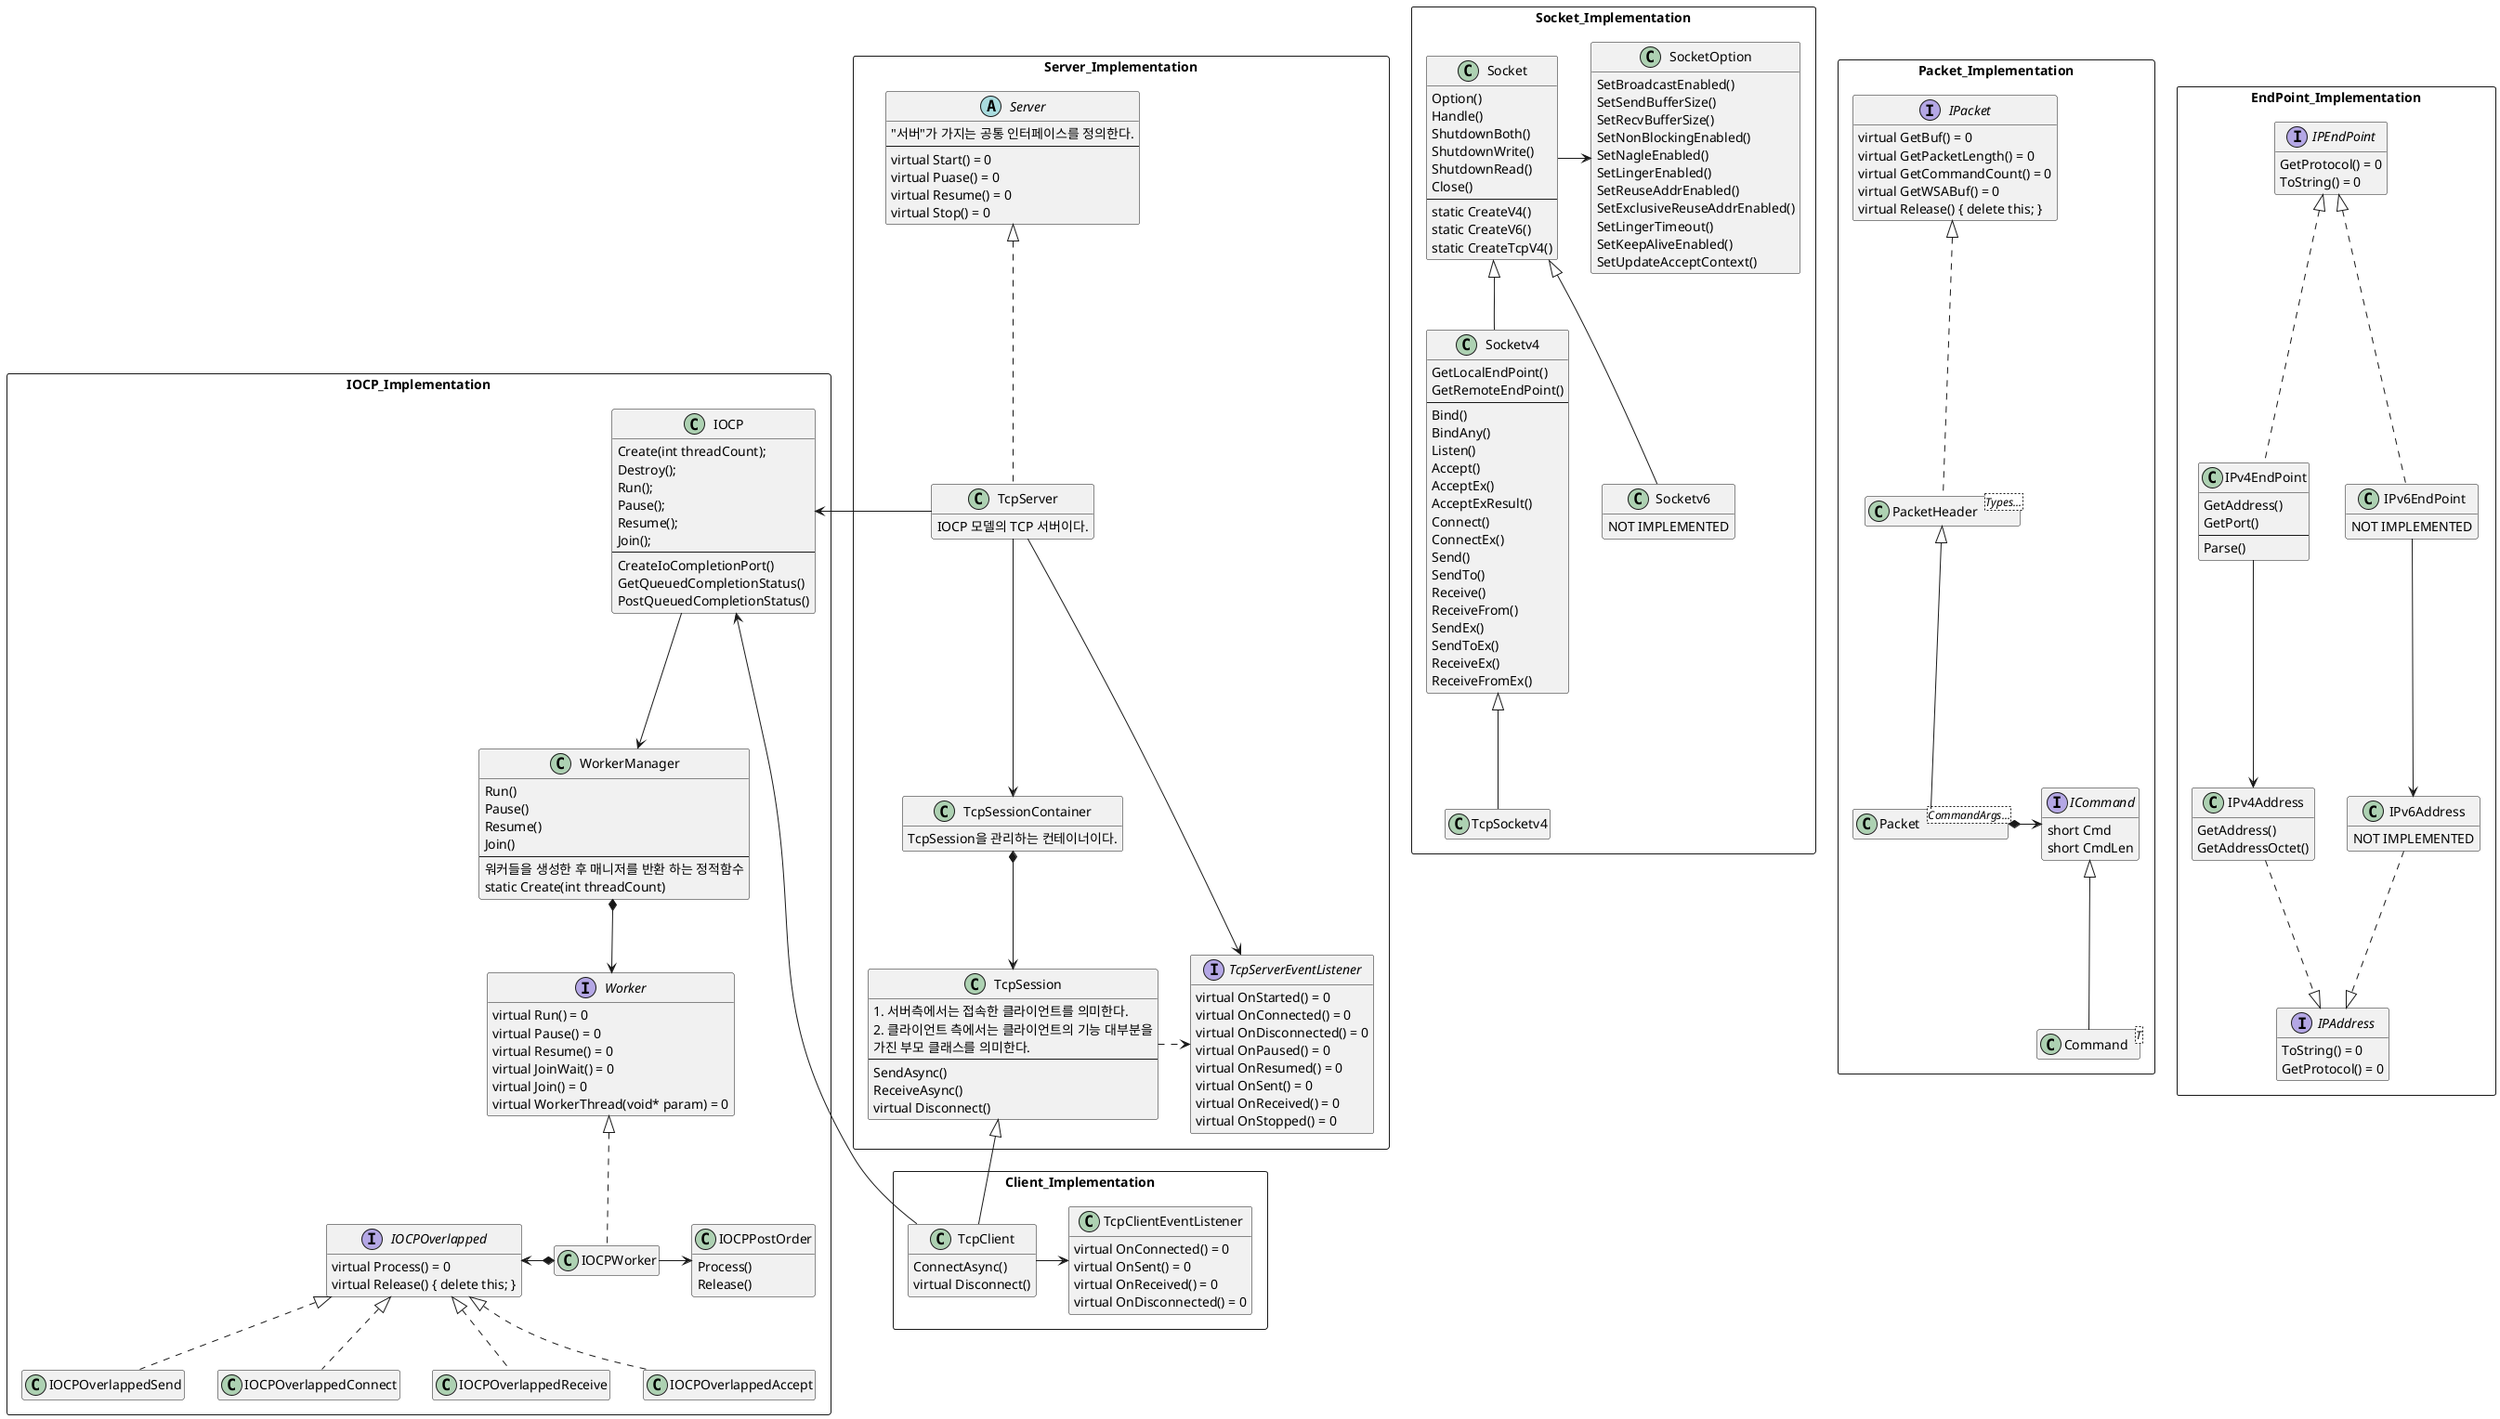 @startuml NetworkStructure

hide empty methods
hide empty fields

rectangle EndPoint_Implementation {
    interface IPEndPoint {
        GetProtocol() = 0
        ToString() = 0
    }

    class IPv4EndPoint {
        GetAddress()
        GetPort()
        ---
        Parse()
    }
    class IPv6EndPoint {
        NOT IMPLEMENTED
    }

    interface IPAddress {
        ToString() = 0
        GetProtocol() = 0
    }
    class IPv4Address {
        GetAddress()
        GetAddressOctet()
    }
    class IPv6Address {
        NOT IMPLEMENTED
    }

    IPv4EndPoint .u.|> IPEndPoint
    IPv6EndPoint .u.|> IPEndPoint

    IPv4Address .d.|> IPAddress
    IPv6Address .d.|> IPAddress

    IPv4EndPoint -d-> IPv4Address
    IPv6EndPoint -d-> IPv6Address
}

rectangle Server_Implementation {
    abstract Server {
       "서버"가 가지는 공통 인터페이스를 정의한다.
       ---
       virtual Start() = 0
       virtual Puase() = 0
       virtual Resume() = 0
       virtual Stop() = 0
    }
    class TcpServer {
        IOCP 모델의 TCP 서버이다.
    }

    class TcpSession {
        1. 서버측에서는 접속한 클라이언트를 의미한다.
        2. 클라이언트 측에서는 클라이언트의 기능 대부분을
        가진 부모 클래스를 의미한다.
        ---
        SendAsync()
        ReceiveAsync()
        virtual Disconnect()
    }

    class TcpSessionContainer {
        TcpSession을 관리하는 컨테이너이다.
    }

    interface TcpServerEventListener {
        virtual OnStarted() = 0
        virtual OnConnected() = 0
        virtual OnDisconnected() = 0
        virtual OnPaused() = 0
        virtual OnResumed() = 0
        virtual OnSent() = 0
        virtual OnReceived() = 0
        virtual OnStopped() = 0
    }

    TcpServer .u.|> Server
    TcpServer --> TcpSessionContainer
    TcpSessionContainer *--> TcpSession
    TcpServer -r-> TcpServerEventListener
    TcpSession .r.> TcpServerEventListener
}

rectangle Client_Implementation {
    class TcpClient {
        ConnectAsync()
        virtual Disconnect()
    }
    class TcpClientEventListener {
        virtual OnConnected() = 0
        virtual OnSent() = 0
        virtual OnReceived() = 0
        virtual OnDisconnected() = 0
    }

    TcpClient -r-> TcpClientEventListener
}

rectangle IOCP_Implementation {
    class IOCP {
        Create(int threadCount);
        Destroy();
        Run();
        Pause();
        Resume();
        Join();
        ---
        CreateIoCompletionPort()
        GetQueuedCompletionStatus()
        PostQueuedCompletionStatus()
    }

    class WorkerManager {
        Run()
        Pause()
        Resume()
        Join()
        ---
        워커들을 생성한 후 매니저를 반환 하는 정적함수
        static Create(int threadCount)
    }

    interface Worker {
        virtual Run() = 0
        virtual Pause() = 0
        virtual Resume() = 0
        virtual JoinWait() = 0
        virtual Join() = 0
        virtual WorkerThread(void* param) = 0
    }
    class IOCPWorker
    class IOCPPostOrder {
        Process()
        Release()
    }

    interface IOCPOverlapped {
        virtual Process() = 0
        virtual Release() { delete this; }
    }

    IOCP --> WorkerManager
    IOCPWorker .u.|> Worker
    WorkerManager *--> Worker

    IOCPWorker *-l-> IOCPOverlapped
    IOCPWorker -r-> IOCPPostOrder

    IOCPOverlappedSend .u.|> IOCPOverlapped
    IOCPOverlappedConnect .u.|> IOCPOverlapped
    IOCPOverlappedReceive .u.|> IOCPOverlapped
    IOCPOverlappedAccept .u.|> IOCPOverlapped
}

rectangle Socket_Implementation {
    class Socket {
        Option()
        Handle()
        ShutdownBoth()
        ShutdownWrite()
        ShutdownRead()
        Close()
        ---
        static CreateV4()
        static CreateV6()
        static CreateTcpV4()
    }
    class Socketv4 {
        GetLocalEndPoint()
        GetRemoteEndPoint()
        ---
        Bind()
        BindAny()
        Listen()
        Accept()
        AcceptEx()
        AcceptExResult()
        Connect()
        ConnectEx()
        Send()
        SendTo()
        Receive()
        ReceiveFrom()
        SendEx()
        SendToEx()
        ReceiveEx()
        ReceiveFromEx()
    }

    class Socketv6 {
        NOT IMPLEMENTED
    }

    class TcpSocketv4
    class SocketOption {
         SetBroadcastEnabled()
         SetSendBufferSize()
         SetRecvBufferSize()
         SetNonBlockingEnabled()
         SetNagleEnabled()
         SetLingerEnabled()
         SetReuseAddrEnabled()
         SetExclusiveReuseAddrEnabled()
         SetLingerTimeout()
         SetKeepAliveEnabled()
         SetUpdateAcceptContext()
    }

    Socketv4 -u-|> Socket
    Socketv6 -u-|> Socket
    TcpSocketv4 -u-|> Socketv4
    Socket -r-> SocketOption
}


rectangle Packet_Implementation {
    interface ICommand {
        short Cmd
        short CmdLen
    }

    class Command<T>

    interface IPacket {
        virtual GetBuf() = 0
        virtual GetPacketLength() = 0
        virtual GetCommandCount() = 0
        virtual GetWSABuf() = 0
        virtual Release() { delete this; }
    }

    class PacketHeader<Types...>
    class Packet<CommandArgs...>

    Command -u-|> ICommand
    PacketHeader .u.|> IPacket
    Packet -u-|> PacketHeader
    Packet *-r-> ICommand
}

TcpClient -u-|> TcpSession
TcpServer -l-> IOCP
TcpClient -r-> IOCP



@enduml